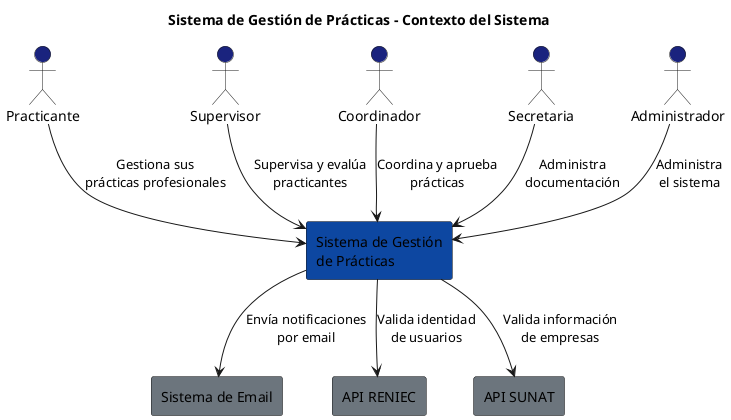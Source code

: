 @startuml
!define RECTANGLE class

title Sistema de Gestión de Prácticas - Contexto del Sistema

actor "Practicante" as prac #1a237e
actor "Supervisor" as sup #1a237e  
actor "Coordinador" as coord #1a237e
actor "Secretaria" as sec #1a237e
actor "Administrador" as admin #1a237e

rectangle "Sistema de Gestión\nde Prácticas" as sys #0d47a1
rectangle "Sistema de Email" as email #6c757d
rectangle "API RENIEC" as reniec #6c757d
rectangle "API SUNAT" as sunat #6c757d

prac --> sys : Gestiona sus\nprácticas profesionales
sup --> sys : Supervisa y evalúa\npracticantes  
coord --> sys : Coordina y aprueba\nprácticas
sec --> sys : Administra\ndocumentación
admin --> sys : Administra\nel sistema

sys --> email : Envía notificaciones\npor email
sys --> reniec : Valida identidad\nde usuarios
sys --> sunat : Valida información\nde empresas

@enduml